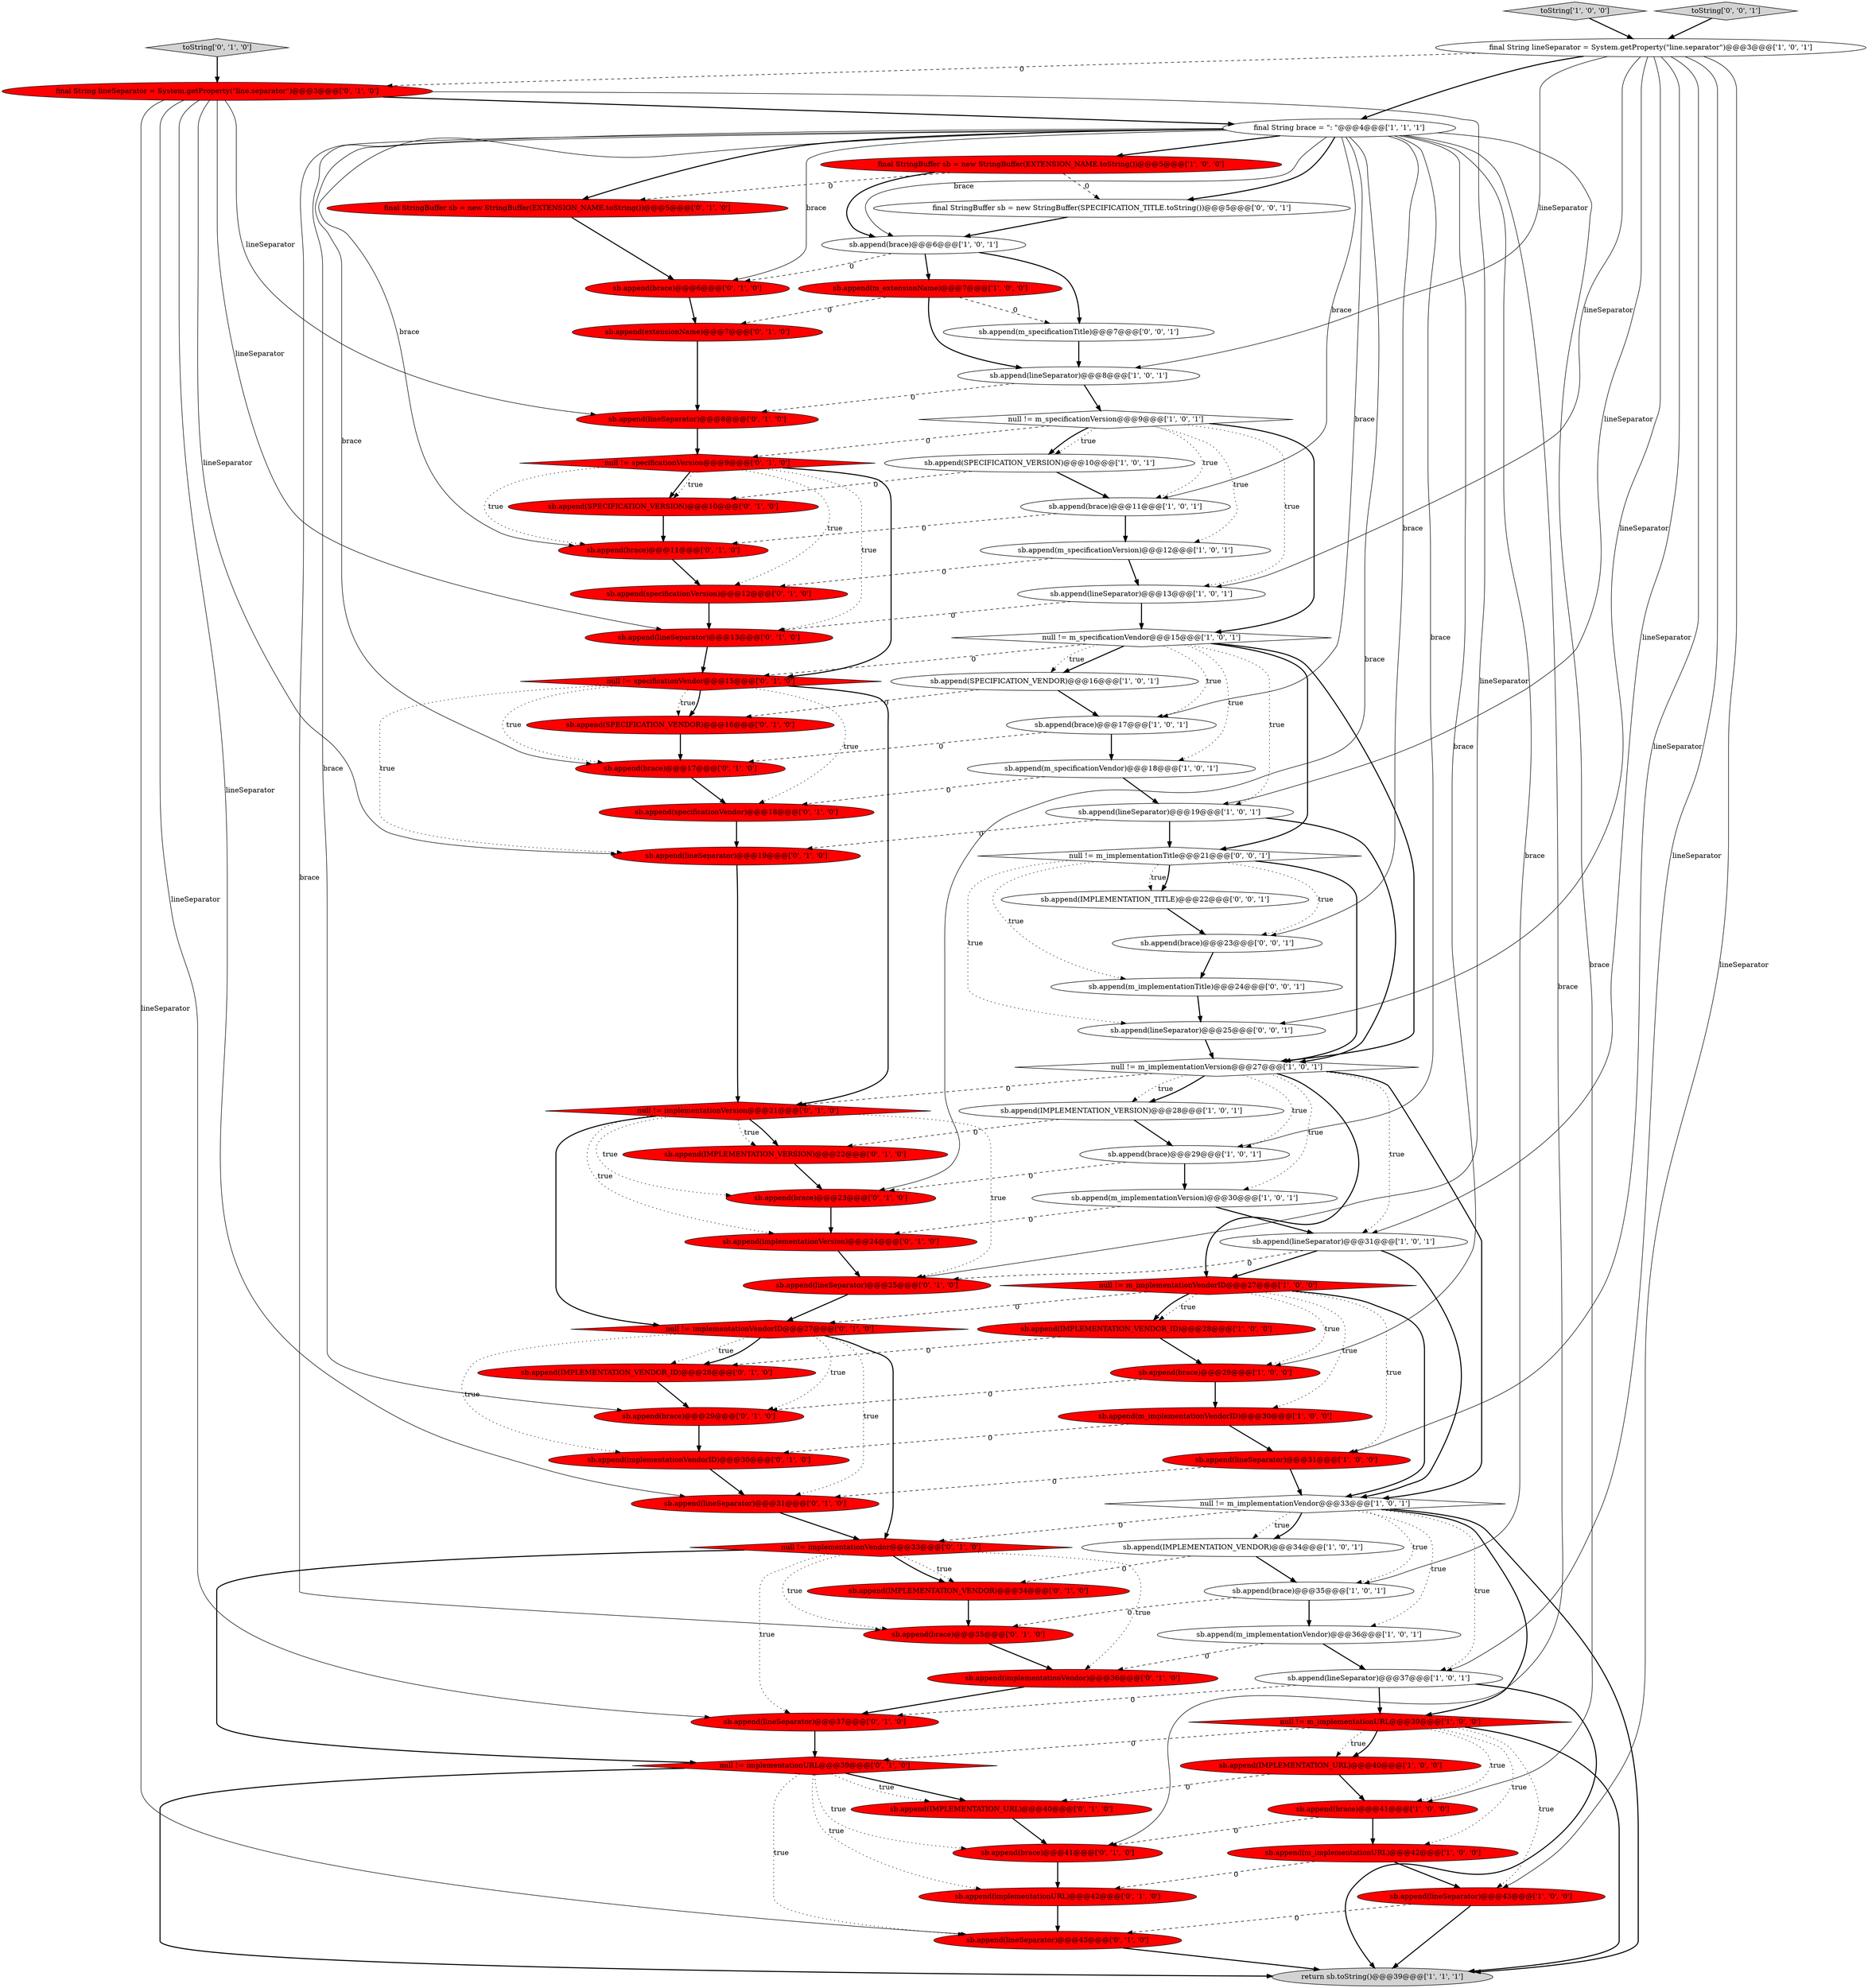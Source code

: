 digraph {
42 [style = filled, label = "null != specificationVendor@@@15@@@['0', '1', '0']", fillcolor = red, shape = diamond image = "AAA1AAABBB2BBB"];
40 [style = filled, label = "sb.append(lineSeparator)@@@8@@@['0', '1', '0']", fillcolor = red, shape = ellipse image = "AAA1AAABBB2BBB"];
18 [style = filled, label = "sb.append(brace)@@@35@@@['1', '0', '1']", fillcolor = white, shape = ellipse image = "AAA0AAABBB1BBB"];
72 [style = filled, label = "null != implementationVersion@@@21@@@['0', '1', '0']", fillcolor = red, shape = diamond image = "AAA1AAABBB2BBB"];
69 [style = filled, label = "sb.append(implementationURL)@@@42@@@['0', '1', '0']", fillcolor = red, shape = ellipse image = "AAA1AAABBB2BBB"];
2 [style = filled, label = "sb.append(brace)@@@11@@@['1', '0', '1']", fillcolor = white, shape = ellipse image = "AAA0AAABBB1BBB"];
64 [style = filled, label = "sb.append(IMPLEMENTATION_VERSION)@@@22@@@['0', '1', '0']", fillcolor = red, shape = ellipse image = "AAA1AAABBB2BBB"];
44 [style = filled, label = "null != implementationURL@@@39@@@['0', '1', '0']", fillcolor = red, shape = diamond image = "AAA1AAABBB2BBB"];
46 [style = filled, label = "sb.append(IMPLEMENTATION_VENDOR)@@@34@@@['0', '1', '0']", fillcolor = red, shape = ellipse image = "AAA1AAABBB2BBB"];
21 [style = filled, label = "sb.append(m_implementationVendor)@@@36@@@['1', '0', '1']", fillcolor = white, shape = ellipse image = "AAA0AAABBB1BBB"];
74 [style = filled, label = "sb.append(m_implementationTitle)@@@24@@@['0', '0', '1']", fillcolor = white, shape = ellipse image = "AAA0AAABBB3BBB"];
34 [style = filled, label = "null != m_implementationVendorID@@@27@@@['1', '0', '0']", fillcolor = red, shape = diamond image = "AAA1AAABBB1BBB"];
51 [style = filled, label = "sb.append(brace)@@@41@@@['0', '1', '0']", fillcolor = red, shape = ellipse image = "AAA1AAABBB2BBB"];
6 [style = filled, label = "sb.append(m_implementationVersion)@@@30@@@['1', '0', '1']", fillcolor = white, shape = ellipse image = "AAA0AAABBB1BBB"];
65 [style = filled, label = "sb.append(IMPLEMENTATION_VENDOR_ID)@@@28@@@['0', '1', '0']", fillcolor = red, shape = ellipse image = "AAA1AAABBB2BBB"];
75 [style = filled, label = "sb.append(lineSeparator)@@@25@@@['0', '0', '1']", fillcolor = white, shape = ellipse image = "AAA0AAABBB3BBB"];
45 [style = filled, label = "sb.append(brace)@@@6@@@['0', '1', '0']", fillcolor = red, shape = ellipse image = "AAA1AAABBB2BBB"];
54 [style = filled, label = "sb.append(brace)@@@35@@@['0', '1', '0']", fillcolor = red, shape = ellipse image = "AAA1AAABBB2BBB"];
20 [style = filled, label = "sb.append(m_specificationVersion)@@@12@@@['1', '0', '1']", fillcolor = white, shape = ellipse image = "AAA0AAABBB1BBB"];
30 [style = filled, label = "sb.append(lineSeparator)@@@8@@@['1', '0', '1']", fillcolor = white, shape = ellipse image = "AAA0AAABBB1BBB"];
47 [style = filled, label = "sb.append(implementationVendor)@@@36@@@['0', '1', '0']", fillcolor = red, shape = ellipse image = "AAA1AAABBB2BBB"];
43 [style = filled, label = "toString['0', '1', '0']", fillcolor = lightgray, shape = diamond image = "AAA0AAABBB2BBB"];
81 [style = filled, label = "sb.append(brace)@@@23@@@['0', '0', '1']", fillcolor = white, shape = ellipse image = "AAA0AAABBB3BBB"];
11 [style = filled, label = "toString['1', '0', '0']", fillcolor = lightgray, shape = diamond image = "AAA0AAABBB1BBB"];
68 [style = filled, label = "sb.append(brace)@@@29@@@['0', '1', '0']", fillcolor = red, shape = ellipse image = "AAA1AAABBB2BBB"];
14 [style = filled, label = "sb.append(brace)@@@17@@@['1', '0', '1']", fillcolor = white, shape = ellipse image = "AAA0AAABBB1BBB"];
53 [style = filled, label = "final StringBuffer sb = new StringBuffer(EXTENSION_NAME.toString())@@@5@@@['0', '1', '0']", fillcolor = red, shape = ellipse image = "AAA1AAABBB2BBB"];
17 [style = filled, label = "sb.append(m_specificationVendor)@@@18@@@['1', '0', '1']", fillcolor = white, shape = ellipse image = "AAA0AAABBB1BBB"];
38 [style = filled, label = "sb.append(lineSeparator)@@@25@@@['0', '1', '0']", fillcolor = red, shape = ellipse image = "AAA1AAABBB2BBB"];
59 [style = filled, label = "sb.append(SPECIFICATION_VENDOR)@@@16@@@['0', '1', '0']", fillcolor = red, shape = ellipse image = "AAA1AAABBB2BBB"];
77 [style = filled, label = "toString['0', '0', '1']", fillcolor = lightgray, shape = diamond image = "AAA0AAABBB3BBB"];
5 [style = filled, label = "sb.append(lineSeparator)@@@37@@@['1', '0', '1']", fillcolor = white, shape = ellipse image = "AAA0AAABBB1BBB"];
13 [style = filled, label = "null != m_implementationVersion@@@27@@@['1', '0', '1']", fillcolor = white, shape = diamond image = "AAA0AAABBB1BBB"];
19 [style = filled, label = "sb.append(lineSeparator)@@@31@@@['1', '0', '0']", fillcolor = red, shape = ellipse image = "AAA1AAABBB1BBB"];
25 [style = filled, label = "sb.append(IMPLEMENTATION_VENDOR)@@@34@@@['1', '0', '1']", fillcolor = white, shape = ellipse image = "AAA0AAABBB1BBB"];
32 [style = filled, label = "final String lineSeparator = System.getProperty(\"line.separator\")@@@3@@@['1', '0', '1']", fillcolor = white, shape = ellipse image = "AAA0AAABBB1BBB"];
49 [style = filled, label = "sb.append(lineSeparator)@@@31@@@['0', '1', '0']", fillcolor = red, shape = ellipse image = "AAA1AAABBB2BBB"];
15 [style = filled, label = "final String brace = \": \"@@@4@@@['1', '1', '1']", fillcolor = white, shape = ellipse image = "AAA0AAABBB1BBB"];
33 [style = filled, label = "sb.append(lineSeparator)@@@43@@@['1', '0', '0']", fillcolor = red, shape = ellipse image = "AAA1AAABBB1BBB"];
70 [style = filled, label = "sb.append(lineSeparator)@@@13@@@['0', '1', '0']", fillcolor = red, shape = ellipse image = "AAA1AAABBB2BBB"];
73 [style = filled, label = "sb.append(specificationVendor)@@@18@@@['0', '1', '0']", fillcolor = red, shape = ellipse image = "AAA1AAABBB2BBB"];
31 [style = filled, label = "final StringBuffer sb = new StringBuffer(EXTENSION_NAME.toString())@@@5@@@['1', '0', '0']", fillcolor = red, shape = ellipse image = "AAA1AAABBB1BBB"];
4 [style = filled, label = "sb.append(m_implementationVendorID)@@@30@@@['1', '0', '0']", fillcolor = red, shape = ellipse image = "AAA1AAABBB1BBB"];
26 [style = filled, label = "sb.append(lineSeparator)@@@13@@@['1', '0', '1']", fillcolor = white, shape = ellipse image = "AAA0AAABBB1BBB"];
27 [style = filled, label = "null != m_specificationVendor@@@15@@@['1', '0', '1']", fillcolor = white, shape = diamond image = "AAA0AAABBB1BBB"];
71 [style = filled, label = "sb.append(lineSeparator)@@@37@@@['0', '1', '0']", fillcolor = red, shape = ellipse image = "AAA1AAABBB2BBB"];
39 [style = filled, label = "sb.append(brace)@@@11@@@['0', '1', '0']", fillcolor = red, shape = ellipse image = "AAA1AAABBB2BBB"];
36 [style = filled, label = "sb.append(brace)@@@6@@@['1', '0', '1']", fillcolor = white, shape = ellipse image = "AAA0AAABBB1BBB"];
24 [style = filled, label = "null != m_implementationVendor@@@33@@@['1', '0', '1']", fillcolor = white, shape = diamond image = "AAA0AAABBB1BBB"];
41 [style = filled, label = "sb.append(SPECIFICATION_VERSION)@@@10@@@['0', '1', '0']", fillcolor = red, shape = ellipse image = "AAA1AAABBB2BBB"];
37 [style = filled, label = "sb.append(brace)@@@29@@@['1', '0', '0']", fillcolor = red, shape = ellipse image = "AAA1AAABBB1BBB"];
23 [style = filled, label = "sb.append(lineSeparator)@@@19@@@['1', '0', '1']", fillcolor = white, shape = ellipse image = "AAA0AAABBB1BBB"];
52 [style = filled, label = "sb.append(specificationVersion)@@@12@@@['0', '1', '0']", fillcolor = red, shape = ellipse image = "AAA1AAABBB2BBB"];
60 [style = filled, label = "sb.append(implementationVendorID)@@@30@@@['0', '1', '0']", fillcolor = red, shape = ellipse image = "AAA1AAABBB2BBB"];
58 [style = filled, label = "sb.append(extensionName)@@@7@@@['0', '1', '0']", fillcolor = red, shape = ellipse image = "AAA1AAABBB2BBB"];
10 [style = filled, label = "sb.append(IMPLEMENTATION_VENDOR_ID)@@@28@@@['1', '0', '0']", fillcolor = red, shape = ellipse image = "AAA1AAABBB1BBB"];
56 [style = filled, label = "sb.append(implementationVersion)@@@24@@@['0', '1', '0']", fillcolor = red, shape = ellipse image = "AAA1AAABBB2BBB"];
76 [style = filled, label = "null != m_implementationTitle@@@21@@@['0', '0', '1']", fillcolor = white, shape = diamond image = "AAA0AAABBB3BBB"];
50 [style = filled, label = "null != implementationVendorID@@@27@@@['0', '1', '0']", fillcolor = red, shape = diamond image = "AAA1AAABBB2BBB"];
80 [style = filled, label = "sb.append(m_specificationTitle)@@@7@@@['0', '0', '1']", fillcolor = white, shape = ellipse image = "AAA0AAABBB3BBB"];
8 [style = filled, label = "sb.append(IMPLEMENTATION_VERSION)@@@28@@@['1', '0', '1']", fillcolor = white, shape = ellipse image = "AAA0AAABBB1BBB"];
61 [style = filled, label = "sb.append(IMPLEMENTATION_URL)@@@40@@@['0', '1', '0']", fillcolor = red, shape = ellipse image = "AAA1AAABBB2BBB"];
67 [style = filled, label = "sb.append(brace)@@@17@@@['0', '1', '0']", fillcolor = red, shape = ellipse image = "AAA1AAABBB2BBB"];
48 [style = filled, label = "sb.append(brace)@@@23@@@['0', '1', '0']", fillcolor = red, shape = ellipse image = "AAA1AAABBB2BBB"];
16 [style = filled, label = "sb.append(IMPLEMENTATION_URL)@@@40@@@['1', '0', '0']", fillcolor = red, shape = ellipse image = "AAA1AAABBB1BBB"];
57 [style = filled, label = "final String lineSeparator = System.getProperty(\"line.separator\")@@@3@@@['0', '1', '0']", fillcolor = red, shape = ellipse image = "AAA1AAABBB2BBB"];
0 [style = filled, label = "sb.append(SPECIFICATION_VENDOR)@@@16@@@['1', '0', '1']", fillcolor = white, shape = ellipse image = "AAA0AAABBB1BBB"];
1 [style = filled, label = "sb.append(m_implementationURL)@@@42@@@['1', '0', '0']", fillcolor = red, shape = ellipse image = "AAA1AAABBB1BBB"];
7 [style = filled, label = "sb.append(lineSeparator)@@@31@@@['1', '0', '1']", fillcolor = white, shape = ellipse image = "AAA0AAABBB1BBB"];
3 [style = filled, label = "sb.append(m_extensionName)@@@7@@@['1', '0', '0']", fillcolor = red, shape = ellipse image = "AAA1AAABBB1BBB"];
55 [style = filled, label = "sb.append(lineSeparator)@@@19@@@['0', '1', '0']", fillcolor = red, shape = ellipse image = "AAA1AAABBB2BBB"];
78 [style = filled, label = "final StringBuffer sb = new StringBuffer(SPECIFICATION_TITLE.toString())@@@5@@@['0', '0', '1']", fillcolor = white, shape = ellipse image = "AAA0AAABBB3BBB"];
9 [style = filled, label = "sb.append(brace)@@@29@@@['1', '0', '1']", fillcolor = white, shape = ellipse image = "AAA0AAABBB1BBB"];
63 [style = filled, label = "null != implementationVendor@@@33@@@['0', '1', '0']", fillcolor = red, shape = diamond image = "AAA1AAABBB2BBB"];
29 [style = filled, label = "sb.append(brace)@@@41@@@['1', '0', '0']", fillcolor = red, shape = ellipse image = "AAA1AAABBB1BBB"];
22 [style = filled, label = "null != m_implementationURL@@@39@@@['1', '0', '0']", fillcolor = red, shape = diamond image = "AAA1AAABBB1BBB"];
66 [style = filled, label = "sb.append(lineSeparator)@@@43@@@['0', '1', '0']", fillcolor = red, shape = ellipse image = "AAA1AAABBB2BBB"];
79 [style = filled, label = "sb.append(IMPLEMENTATION_TITLE)@@@22@@@['0', '0', '1']", fillcolor = white, shape = ellipse image = "AAA0AAABBB3BBB"];
62 [style = filled, label = "null != specificationVersion@@@9@@@['0', '1', '0']", fillcolor = red, shape = diamond image = "AAA1AAABBB2BBB"];
12 [style = filled, label = "null != m_specificationVersion@@@9@@@['1', '0', '1']", fillcolor = white, shape = diamond image = "AAA0AAABBB1BBB"];
35 [style = filled, label = "return sb.toString()@@@39@@@['1', '1', '1']", fillcolor = lightgray, shape = ellipse image = "AAA0AAABBB1BBB"];
28 [style = filled, label = "sb.append(SPECIFICATION_VERSION)@@@10@@@['1', '0', '1']", fillcolor = white, shape = ellipse image = "AAA0AAABBB1BBB"];
15->39 [style = solid, label="brace"];
27->13 [style = bold, label=""];
78->36 [style = bold, label=""];
57->38 [style = solid, label="lineSeparator"];
62->52 [style = dotted, label="true"];
27->14 [style = dotted, label="true"];
50->65 [style = dotted, label="true"];
55->72 [style = bold, label=""];
22->44 [style = dashed, label="0"];
20->52 [style = dashed, label="0"];
71->44 [style = bold, label=""];
76->81 [style = dotted, label="true"];
15->36 [style = solid, label="brace"];
24->25 [style = dotted, label="true"];
20->26 [style = bold, label=""];
44->35 [style = bold, label=""];
5->71 [style = dashed, label="0"];
63->71 [style = dotted, label="true"];
27->23 [style = dotted, label="true"];
14->17 [style = bold, label=""];
0->59 [style = dashed, label="0"];
28->41 [style = dashed, label="0"];
23->76 [style = bold, label=""];
9->6 [style = bold, label=""];
19->24 [style = bold, label=""];
50->65 [style = bold, label=""];
15->9 [style = solid, label="brace"];
17->73 [style = dashed, label="0"];
38->50 [style = bold, label=""];
16->61 [style = dashed, label="0"];
0->14 [style = bold, label=""];
1->33 [style = bold, label=""];
34->24 [style = bold, label=""];
12->20 [style = dotted, label="true"];
62->42 [style = bold, label=""];
42->67 [style = dotted, label="true"];
46->54 [style = bold, label=""];
57->70 [style = solid, label="lineSeparator"];
23->13 [style = bold, label=""];
51->69 [style = bold, label=""];
44->69 [style = dotted, label="true"];
65->68 [style = bold, label=""];
22->16 [style = dotted, label="true"];
15->18 [style = solid, label="brace"];
32->23 [style = solid, label="lineSeparator"];
63->47 [style = dotted, label="true"];
57->40 [style = solid, label="lineSeparator"];
24->63 [style = dashed, label="0"];
49->63 [style = bold, label=""];
27->76 [style = bold, label=""];
29->1 [style = bold, label=""];
24->21 [style = dotted, label="true"];
3->30 [style = bold, label=""];
59->67 [style = bold, label=""];
50->63 [style = bold, label=""];
15->2 [style = solid, label="brace"];
34->37 [style = dotted, label="true"];
24->5 [style = dotted, label="true"];
8->64 [style = dashed, label="0"];
13->9 [style = dotted, label="true"];
76->79 [style = dotted, label="true"];
13->6 [style = dotted, label="true"];
13->34 [style = bold, label=""];
56->38 [style = bold, label=""];
22->29 [style = dotted, label="true"];
2->20 [style = bold, label=""];
40->62 [style = bold, label=""];
12->28 [style = bold, label=""];
27->0 [style = bold, label=""];
16->29 [style = bold, label=""];
4->19 [style = bold, label=""];
12->2 [style = dotted, label="true"];
22->33 [style = dotted, label="true"];
13->7 [style = dotted, label="true"];
42->72 [style = bold, label=""];
67->73 [style = bold, label=""];
79->81 [style = bold, label=""];
57->55 [style = solid, label="lineSeparator"];
76->75 [style = dotted, label="true"];
72->38 [style = dotted, label="true"];
66->35 [style = bold, label=""];
72->50 [style = bold, label=""];
15->78 [style = bold, label=""];
62->39 [style = dotted, label="true"];
76->13 [style = bold, label=""];
57->66 [style = solid, label="lineSeparator"];
26->27 [style = bold, label=""];
7->24 [style = bold, label=""];
26->70 [style = dashed, label="0"];
39->52 [style = bold, label=""];
9->48 [style = dashed, label="0"];
15->31 [style = bold, label=""];
18->54 [style = dashed, label="0"];
73->55 [style = bold, label=""];
15->37 [style = solid, label="brace"];
7->38 [style = dashed, label="0"];
2->39 [style = dashed, label="0"];
63->46 [style = dotted, label="true"];
15->29 [style = solid, label="brace"];
32->75 [style = solid, label="lineSeparator"];
29->51 [style = dashed, label="0"];
77->32 [style = bold, label=""];
6->7 [style = bold, label=""];
5->22 [style = bold, label=""];
13->72 [style = dashed, label="0"];
72->64 [style = bold, label=""];
24->18 [style = dotted, label="true"];
36->45 [style = dashed, label="0"];
80->30 [style = bold, label=""];
50->49 [style = dotted, label="true"];
74->75 [style = bold, label=""];
44->61 [style = bold, label=""];
42->59 [style = dotted, label="true"];
13->24 [style = bold, label=""];
34->50 [style = dashed, label="0"];
15->54 [style = solid, label="brace"];
22->16 [style = bold, label=""];
76->74 [style = dotted, label="true"];
34->10 [style = dotted, label="true"];
25->18 [style = bold, label=""];
50->60 [style = dotted, label="true"];
15->53 [style = bold, label=""];
72->64 [style = dotted, label="true"];
31->36 [style = bold, label=""];
11->32 [style = bold, label=""];
17->23 [style = bold, label=""];
44->51 [style = dotted, label="true"];
27->42 [style = dashed, label="0"];
14->67 [style = dashed, label="0"];
70->42 [style = bold, label=""];
60->49 [style = bold, label=""];
12->26 [style = dotted, label="true"];
52->70 [style = bold, label=""];
45->58 [style = bold, label=""];
21->5 [style = bold, label=""];
15->14 [style = solid, label="brace"];
32->57 [style = dashed, label="0"];
12->62 [style = dashed, label="0"];
22->1 [style = dotted, label="true"];
30->12 [style = bold, label=""];
31->53 [style = dashed, label="0"];
62->41 [style = bold, label=""];
63->46 [style = bold, label=""];
21->47 [style = dashed, label="0"];
13->8 [style = dotted, label="true"];
72->56 [style = dotted, label="true"];
24->25 [style = bold, label=""];
57->15 [style = bold, label=""];
81->74 [style = bold, label=""];
34->4 [style = dotted, label="true"];
32->5 [style = solid, label="lineSeparator"];
25->46 [style = dashed, label="0"];
15->81 [style = solid, label="brace"];
18->21 [style = bold, label=""];
27->17 [style = dotted, label="true"];
62->41 [style = dotted, label="true"];
32->19 [style = solid, label="lineSeparator"];
72->48 [style = dotted, label="true"];
22->35 [style = bold, label=""];
69->66 [style = bold, label=""];
42->59 [style = bold, label=""];
12->27 [style = bold, label=""];
5->35 [style = bold, label=""];
62->70 [style = dotted, label="true"];
10->37 [style = bold, label=""];
68->60 [style = bold, label=""];
63->44 [style = bold, label=""];
61->51 [style = bold, label=""];
75->13 [style = bold, label=""];
50->68 [style = dotted, label="true"];
33->35 [style = bold, label=""];
30->40 [style = dashed, label="0"];
32->30 [style = solid, label="lineSeparator"];
37->68 [style = dashed, label="0"];
48->56 [style = bold, label=""];
43->57 [style = bold, label=""];
42->55 [style = dotted, label="true"];
1->69 [style = dashed, label="0"];
24->35 [style = bold, label=""];
3->58 [style = dashed, label="0"];
57->49 [style = solid, label="lineSeparator"];
44->61 [style = dotted, label="true"];
32->7 [style = solid, label="lineSeparator"];
57->71 [style = solid, label="lineSeparator"];
15->67 [style = solid, label="brace"];
58->40 [style = bold, label=""];
44->66 [style = dotted, label="true"];
33->66 [style = dashed, label="0"];
15->48 [style = solid, label="brace"];
34->10 [style = bold, label=""];
24->22 [style = bold, label=""];
3->80 [style = dashed, label="0"];
37->4 [style = bold, label=""];
36->80 [style = bold, label=""];
47->71 [style = bold, label=""];
15->45 [style = solid, label="brace"];
15->68 [style = solid, label="brace"];
12->28 [style = dotted, label="true"];
10->65 [style = dashed, label="0"];
19->49 [style = dashed, label="0"];
28->2 [style = bold, label=""];
54->47 [style = bold, label=""];
23->55 [style = dashed, label="0"];
7->34 [style = bold, label=""];
4->60 [style = dashed, label="0"];
27->0 [style = dotted, label="true"];
42->73 [style = dotted, label="true"];
63->54 [style = dotted, label="true"];
15->51 [style = solid, label="brace"];
8->9 [style = bold, label=""];
32->15 [style = bold, label=""];
32->26 [style = solid, label="lineSeparator"];
6->56 [style = dashed, label="0"];
76->79 [style = bold, label=""];
32->33 [style = solid, label="lineSeparator"];
13->8 [style = bold, label=""];
41->39 [style = bold, label=""];
53->45 [style = bold, label=""];
64->48 [style = bold, label=""];
31->78 [style = dashed, label="0"];
34->19 [style = dotted, label="true"];
36->3 [style = bold, label=""];
}
